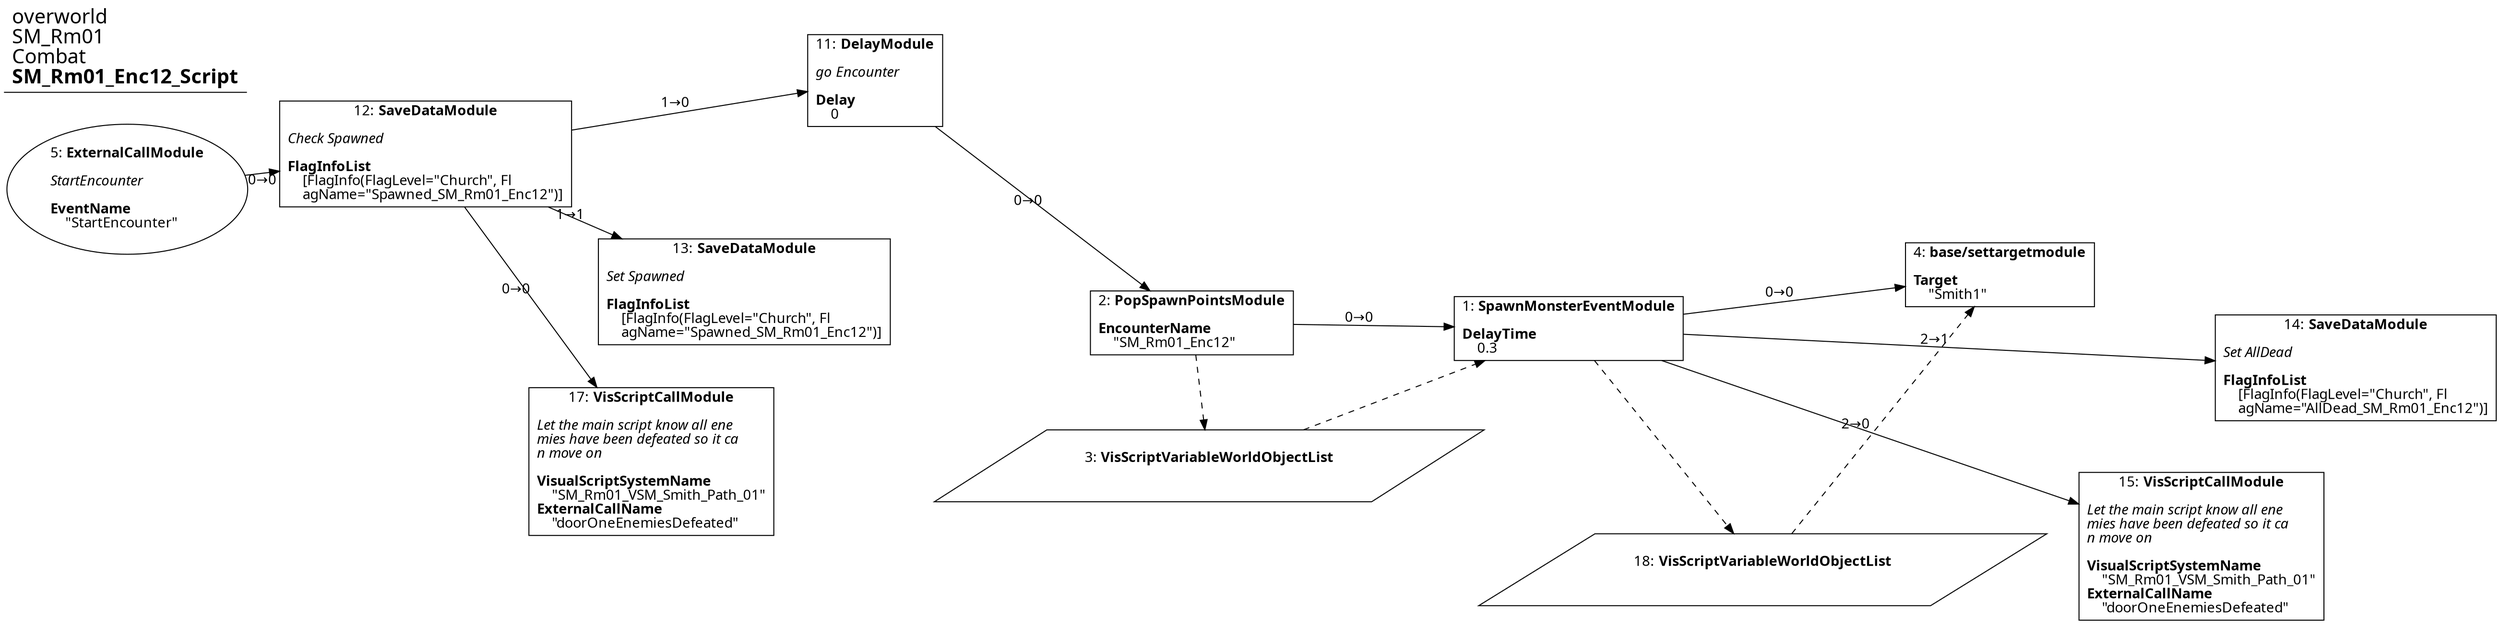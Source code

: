 digraph {
    layout = fdp;
    overlap = prism;
    sep = "+16";
    splines = spline;

    node [ shape = box ];

    graph [ fontname = "Segoe UI" ];
    node [ fontname = "Segoe UI" ];
    edge [ fontname = "Segoe UI" ];

    1 [ label = <1: <b>SpawnMonsterEventModule</b><br/><br/><b>DelayTime</b><br align="left"/>    0.3<br align="left"/>> ];
    1 [ pos = "0.63900006,-0.231!" ];
    1 -> 4 [ label = "0→0" ];
    1 -> 14 [ label = "2→1" ];
    1 -> 15 [ label = "2→0" ];
    3 -> 1 [ style = dashed ];
    1 -> 18 [ style = dashed ];

    2 [ label = <2: <b>PopSpawnPointsModule</b><br/><br/><b>EncounterName</b><br align="left"/>    &quot;SM_Rm01_Enc12&quot;<br align="left"/>> ];
    2 [ pos = "0.37500003,-0.22900002!" ];
    2 -> 1 [ label = "0→0" ];
    2 -> 3 [ style = dashed ];

    3 [ label = <3: <b>VisScriptVariableWorldObjectList</b><br/><br/>> ];
    3 [ shape = parallelogram ]
    3 [ pos = "0.42800003,-0.36400002!" ];

    4 [ label = <4: <b>base/settargetmodule</b><br/><br/><b>Target</b><br align="left"/>    &quot;Smith1&quot;<br align="left"/>> ];
    4 [ pos = "0.91300005,-0.18400002!" ];
    18 -> 4 [ style = dashed ];

    5 [ label = <5: <b>ExternalCallModule</b><br/><br/><i>StartEncounter<br align="left"/></i><br align="left"/><b>EventName</b><br align="left"/>    &quot;StartEncounter&quot;<br align="left"/>> ];
    5 [ shape = oval ]
    5 [ pos = "-0.651,-0.085!" ];
    5 -> 12 [ label = "0→0" ];

    11 [ label = <11: <b>DelayModule</b><br/><br/><i>go Encounter<br align="left"/></i><br align="left"/><b>Delay</b><br align="left"/>    0<br align="left"/>> ];
    11 [ pos = "-0.015000001,-0.017!" ];
    11 -> 2 [ label = "0→0" ];

    12 [ label = <12: <b>SaveDataModule</b><br/><br/><i>Check Spawned<br align="left"/></i><br align="left"/><b>FlagInfoList</b><br align="left"/>    [FlagInfo(FlagLevel=&quot;Church&quot;, Fl<br align="left"/>    agName=&quot;Spawned_SM_Rm01_Enc12&quot;)]<br align="left"/>> ];
    12 [ pos = "-0.393,-0.086!" ];
    12 -> 11 [ label = "1→0" ];
    12 -> 13 [ label = "1→1" ];
    12 -> 17 [ label = "0→0" ];

    13 [ label = <13: <b>SaveDataModule</b><br/><br/><i>Set Spawned<br align="left"/></i><br align="left"/><b>FlagInfoList</b><br align="left"/>    [FlagInfo(FlagLevel=&quot;Church&quot;, Fl<br align="left"/>    agName=&quot;Spawned_SM_Rm01_Enc12&quot;)]<br align="left"/>> ];
    13 [ pos = "-0.15400001,-0.19000001!" ];

    14 [ label = <14: <b>SaveDataModule</b><br/><br/><i>Set AllDead<br align="left"/></i><br align="left"/><b>FlagInfoList</b><br align="left"/>    [FlagInfo(FlagLevel=&quot;Church&quot;, Fl<br align="left"/>    agName=&quot;AllDead_SM_Rm01_Enc12&quot;)]<br align="left"/>> ];
    14 [ pos = "1.172,-0.26500002!" ];

    15 [ label = <15: <b>VisScriptCallModule</b><br/><br/><i>Let the main script know all ene<br align="left"/>mies have been defeated so it ca<br align="left"/>n move on<br align="left"/></i><br align="left"/><b>VisualScriptSystemName</b><br align="left"/>    &quot;SM_Rm01_VSM_Smith_Path_01&quot;<br align="left"/><b>ExternalCallName</b><br align="left"/>    &quot;doorOneEnemiesDefeated&quot;<br align="left"/>> ];
    15 [ pos = "1.003,-0.42000002!" ];

    17 [ label = <17: <b>VisScriptCallModule</b><br/><br/><i>Let the main script know all ene<br align="left"/>mies have been defeated so it ca<br align="left"/>n move on<br align="left"/></i><br align="left"/><b>VisualScriptSystemName</b><br align="left"/>    &quot;SM_Rm01_VSM_Smith_Path_01&quot;<br align="left"/><b>ExternalCallName</b><br align="left"/>    &quot;doorOneEnemiesDefeated&quot;<br align="left"/>> ];
    17 [ pos = "-0.21100001,-0.344!" ];

    18 [ label = <18: <b>VisScriptVariableWorldObjectList</b><br/><br/>> ];
    18 [ shape = parallelogram ]
    18 [ pos = "0.76100004,-0.43100002!" ];

    title [ pos = "-0.652,-0.016!" ];
    title [ shape = underline ];
    title [ label = <<font point-size="20">overworld<br align="left"/>SM_Rm01<br align="left"/>Combat<br align="left"/><b>SM_Rm01_Enc12_Script</b><br align="left"/></font>> ];
}
